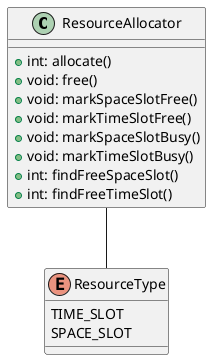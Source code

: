 @startuml OCP


class ResourceAllocator {
    

	+int: allocate()
	+void: free()
    +void: markSpaceSlotFree()
    +void: markTimeSlotFree()
    +void: markSpaceSlotBusy()
    +void: markTimeSlotBusy()
    +int: findFreeSpaceSlot()
    +int: findFreeTimeSlot()

}
 enum ResourceType {
    TIME_SLOT
    SPACE_SLOT
 }

ResourceAllocator -- ResourceType

@enduml